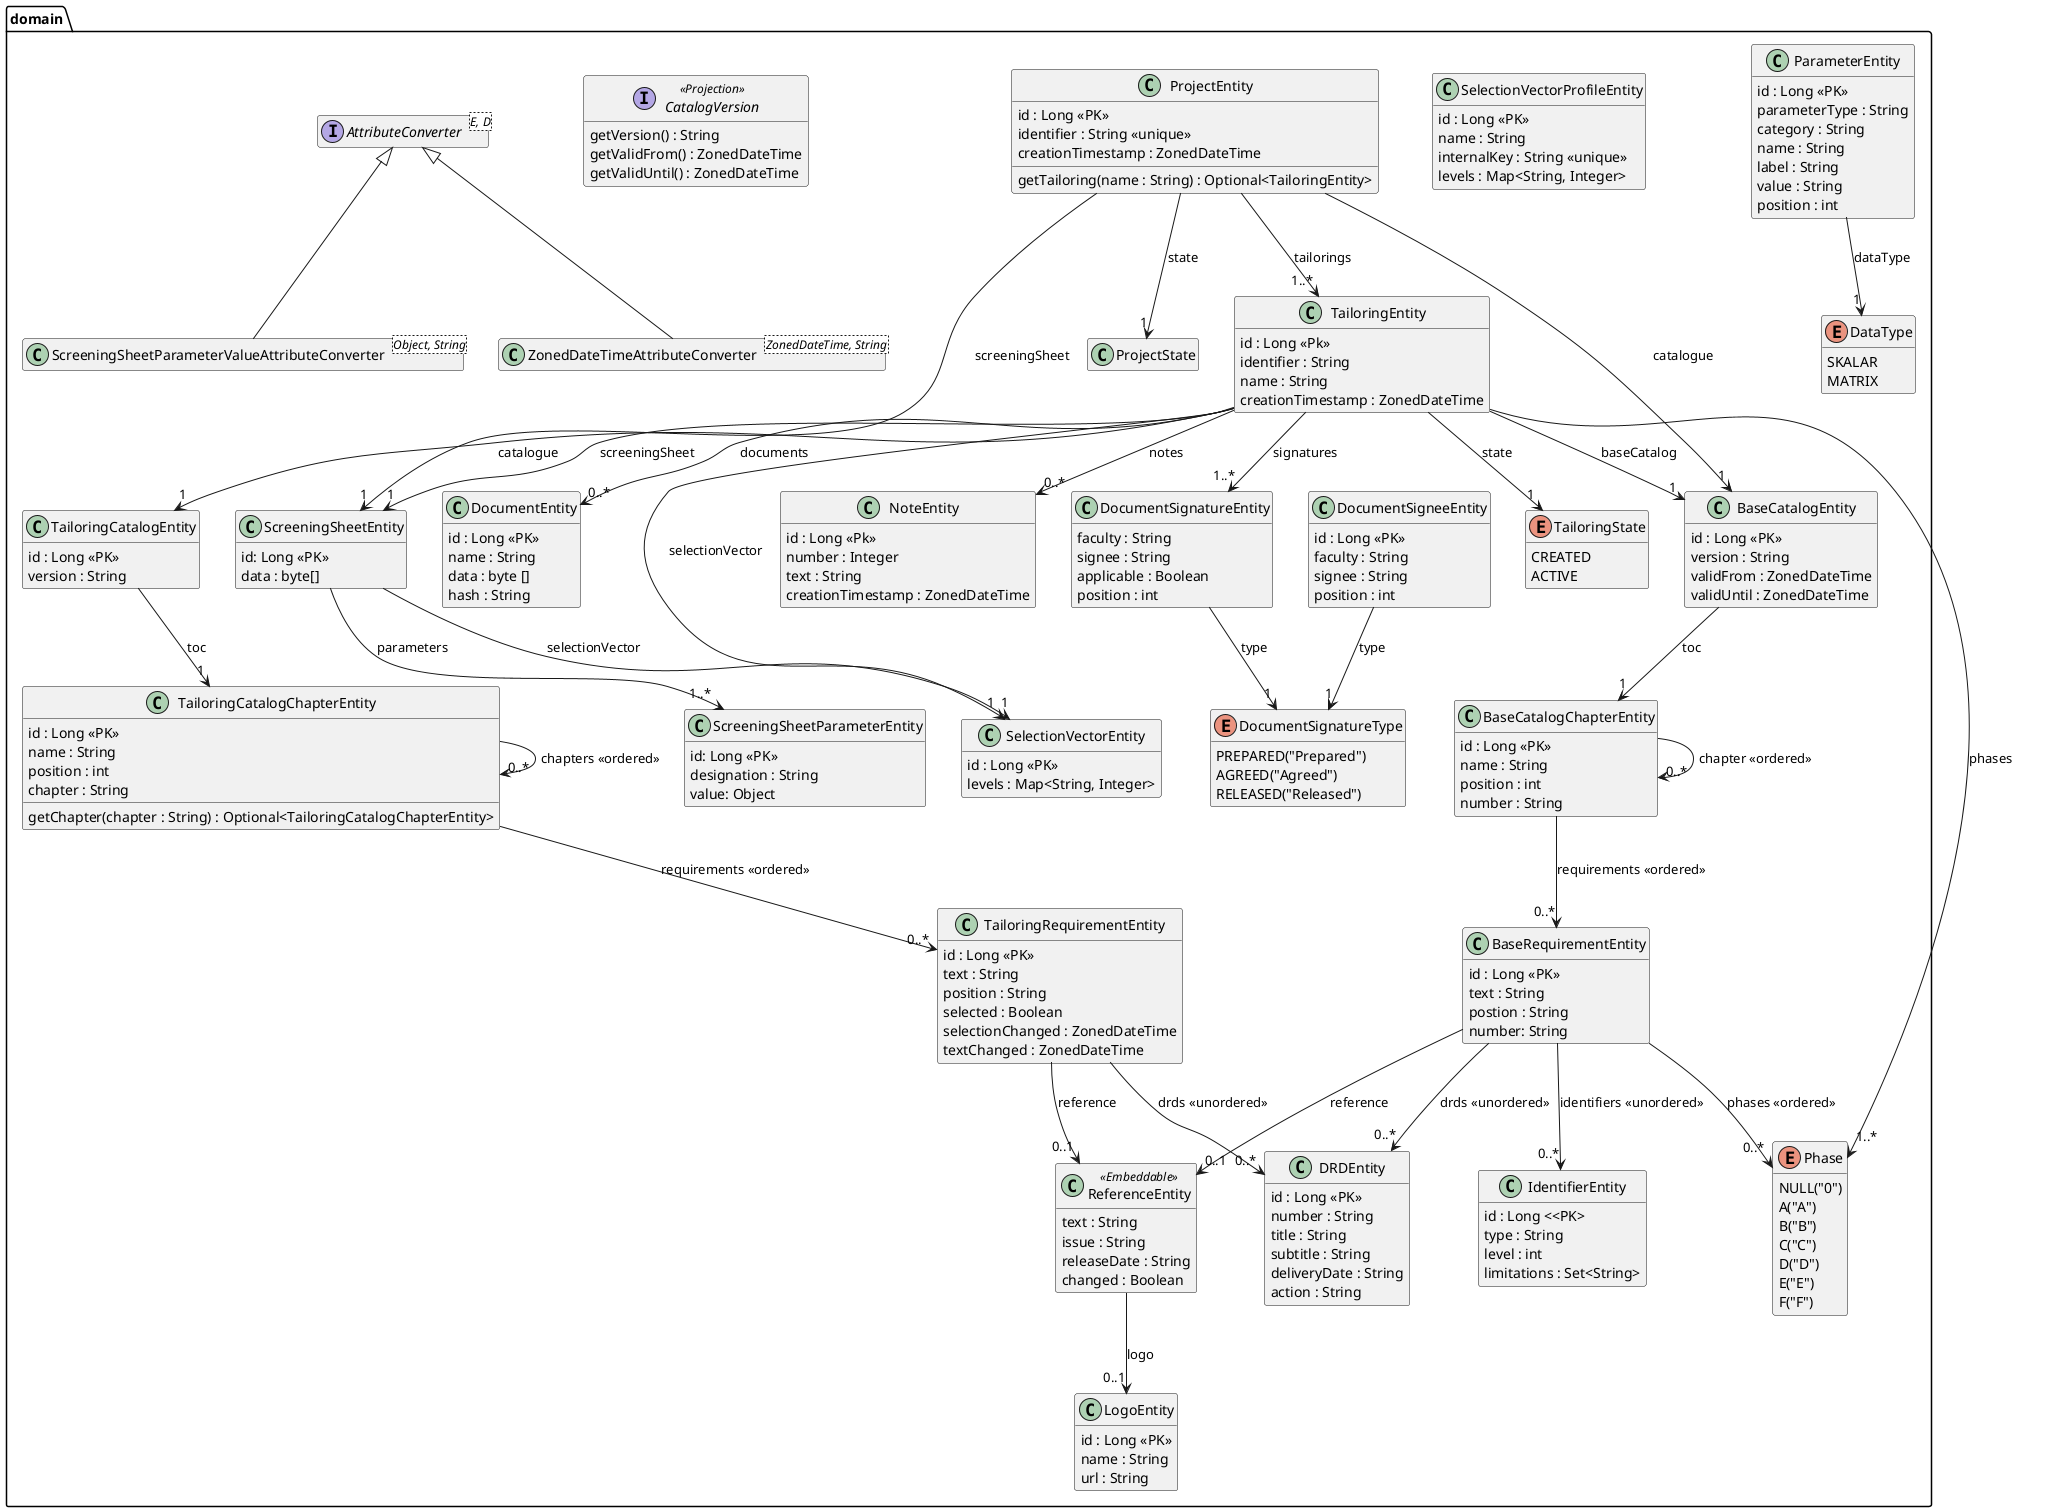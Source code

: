 @startuml db.png
skinparam componentStyle uml2
'skinparam linetype ortho

package domain {

    enum DataType {
        SKALAR
        MATRIX
    }

    class ParameterEntity {
        id : Long <<PK>>
        parameterType : String
        category : String
        name : String
        label : String
        value : String
        position : int
    }
    ParameterEntity --> "1" DataType : dataType

    class Phase {
    }


    enum TailoringState {
        CREATED
        ACTIVE
    }

    class DRDEntity {
        id : Long <<PK>>
        number : String
        title : String
        subtitle : String
        deliveryDate : String
        action : String
    }

    class LogoEntity {
        id : Long <<PK>>
        name : String
        url : String
    }

    class ReferenceEntity <<Embeddable>>{
        text : String
        issue : String
        releaseDate : String
        changed : Boolean
    }
    ReferenceEntity --> "0..1" LogoEntity : logo

    class IdentifierEntity {
        id : Long <<PK>
        type : String
        level : int
        limitations : Set<String>
    }

    class BaseRequirementEntity {
        id : Long <<PK>>
        text : String
        postion : String
        number: String
    }
    BaseRequirementEntity --> "0..1" ReferenceEntity : reference
    BaseRequirementEntity --> "0..*" Phase : phases <<ordered>>
    BaseRequirementEntity --> "0..*" IdentifierEntity : identifiers <<unordered>>
    BaseRequirementEntity --> "0..*" DRDEntity : drds <<unordered>>

    class BaseCatalogChapterEntity {
        id : Long <<PK>>
        name : String
        position : int
        number : String
    }
    BaseCatalogChapterEntity --> "0..*" BaseCatalogChapterEntity : chapter <<ordered>>
    BaseCatalogChapterEntity --> "0..*" BaseRequirementEntity : requirements <<ordered>>

    class BaseCatalogEntity {
        id : Long <<PK>>
        version : String
        validFrom : ZonedDateTime
        validUntil : ZonedDateTime
    }
    BaseCatalogEntity --> "1" BaseCatalogChapterEntity : toc

    enum Phase {
        NULL("0")
        A("A")
        B("B")
        C("C")
        D("D")
        E("E")
        F("F")
    }

    class SelectionVectorEntity {
        id : Long <<PK>>
        levels : Map<String, Integer>
    }

    class SelectionVectorProfileEntity {
        id : Long <<PK>>
        name : String
        internalKey : String <<unique>>
        levels : Map<String, Integer>
    }

    class ScreeningSheetParameterEntity {
        id: Long <<PK>>
        designation : String
        value: Object
    }

    class ScreeningSheetEntity {
        id: Long <<PK>>
        data : byte[]
    }
    ScreeningSheetEntity --> "1..*" ScreeningSheetParameterEntity : parameters
    ScreeningSheetEntity --> "1" SelectionVectorEntity : selectionVector

    class TailoringRequirementEntity {
        id : Long <<PK>>
        text : String
        position : String
        selected : Boolean
        selectionChanged : ZonedDateTime
        textChanged : ZonedDateTime
    }
    TailoringRequirementEntity --> "0..1" ReferenceEntity : reference
    TailoringRequirementEntity --> "0..*" DRDEntity : drds <<unordered>>

    class TailoringCatalogChapterEntity {
        id : Long <<PK>>
        name : String
        position : int
        chapter : String
        getChapter(chapter : String) : Optional<TailoringCatalogChapterEntity>
    }
    TailoringCatalogChapterEntity --> "0..*" TailoringCatalogChapterEntity : chapters <<ordered>>
    TailoringCatalogChapterEntity --> "0..*" TailoringRequirementEntity : requirements <<ordered>>

    enum DocumentSignatureType {
        PREPARED("Prepared")
        AGREED("Agreed")
        RELEASED("Released")
    }

    class DocumentEntity {
        id : Long <<PK>>
        name : String
        data : byte []
        hash : String
    }

    class DocumentSignatureEntity {
        faculty : String
        signee : String
        applicable : Boolean
        position : int
    }
    DocumentSignatureEntity --> "1" DocumentSignatureType : type

    class DocumentSigneeEntity {
        id : Long <<PK>>
        faculty : String
        signee : String
        position : int

    }
    DocumentSigneeEntity --> "1" DocumentSignatureType : type

    class NoteEntity {
        id : Long <<Pk>>
        number : Integer
        text : String
        creationTimestamp : ZonedDateTime
    }

    class TailoringEntity {
        id : Long <<Pk>>
        identifier : String
        name : String
        creationTimestamp : ZonedDateTime
    }
    TailoringEntity --> "1" SelectionVectorEntity : selectionVector
    TailoringEntity --> "1" BaseCatalogEntity : baseCatalog
    TailoringEntity --> "1" ScreeningSheetEntity : screeningSheet
    TailoringEntity --> "1..*" Phase : phases
    TailoringEntity --> "1" TailoringCatalogEntity : catalogue
    TailoringEntity --> "1" TailoringState : state
    TailoringEntity --> "1..*" DocumentSignatureEntity : signatures
    TailoringEntity --> "0..*" DocumentEntity : documents
    TailoringEntity --> "0..*" NoteEntity : notes

    class TailoringCatalogEntity {
        id : Long <<PK>>
        version : String
    }
    TailoringCatalogEntity --> "1" TailoringCatalogChapterEntity : toc

    class ProjectEntity {
        id : Long <<PK>>
        identifier : String <<unique>>
        creationTimestamp : ZonedDateTime
        getTailoring(name : String) : Optional<TailoringEntity>
    }
    ProjectEntity --> "1" BaseCatalogEntity : catalogue
    ProjectEntity --> "1" ScreeningSheetEntity : screeningSheet
    ProjectEntity --> "1..*" TailoringEntity : tailorings
    ProjectEntity --> "1" ProjectState : state

    interface CatalogVersion<<Projection>> {
        getVersion() : String
        getValidFrom() : ZonedDateTime
        getValidUntil() : ZonedDateTime
    }

    interface AttributeConverter<E, D>

    class ScreeningSheetParameterValueAttributeConverter<Object, String> {
    }
    AttributeConverter <|-- ScreeningSheetParameterValueAttributeConverter

    class ZonedDateTimeAttributeConverter<ZonedDateTime, String> {
    }
    AttributeConverter <|-- ZonedDateTimeAttributeConverter

}

hide empty members
@enduml
